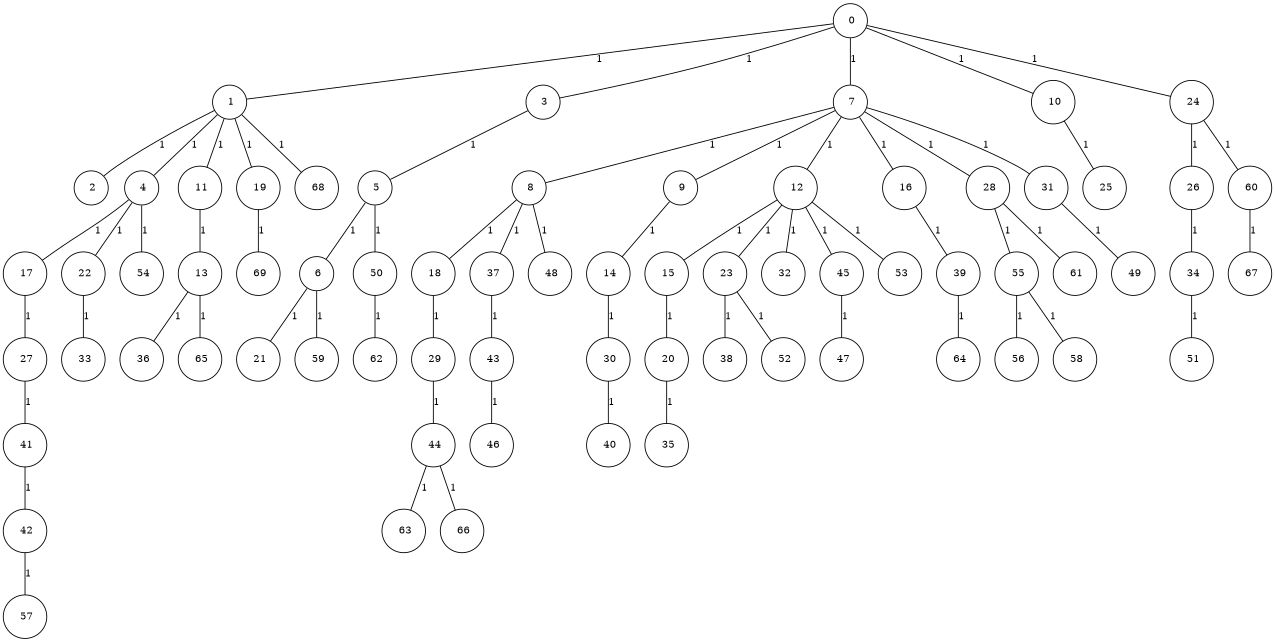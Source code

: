 graph G {
size="8.5,11;"
ratio = "expand;"
fixedsize="true;"
overlap="scale;"
node[shape=circle,width=.12,hight=.12,fontsize=12]
edge[fontsize=12]

0[label=" 0" color=black, pos="2.9268417,0.20730018!"];
1[label=" 1" color=black, pos="1.1161,2.5449371!"];
2[label=" 2" color=black, pos="1.2895463,0.99484739!"];
3[label=" 3" color=black, pos="1.6912161,0.27056328!"];
4[label=" 4" color=black, pos="2.3979073,1.0172761!"];
5[label=" 5" color=black, pos="0.61427564,1.441696!"];
6[label=" 6" color=black, pos="0.92901218,1.5685752!"];
7[label=" 7" color=black, pos="2.4943036,1.8868733!"];
8[label=" 8" color=black, pos="1.7258814,0.34359951!"];
9[label=" 9" color=black, pos="0.73923943,1.9306644!"];
10[label=" 10" color=black, pos="2.609188,0.83991491!"];
11[label=" 11" color=black, pos="1.4759039,0.059144458!"];
12[label=" 12" color=black, pos="0.77255304,2.6266944!"];
13[label=" 13" color=black, pos="2.4968262,1.2504924!"];
14[label=" 14" color=black, pos="0.33434689,1.5487019!"];
15[label=" 15" color=black, pos="1.9079021,1.2497959!"];
16[label=" 16" color=black, pos="0.52974876,1.4757649!"];
17[label=" 17" color=black, pos="2.4819321,2.2977739!"];
18[label=" 18" color=black, pos="2.3319411,2.3915241!"];
19[label=" 19" color=black, pos="1.248167,1.6816562!"];
20[label=" 20" color=black, pos="1.5270892,2.4075487!"];
21[label=" 21" color=black, pos="2.3767409,0.44975377!"];
22[label=" 22" color=black, pos="1.4771086,0.53973833!"];
23[label=" 23" color=black, pos="2.4340309,0.018794226!"];
24[label=" 24" color=black, pos="2.3829297,0.23276786!"];
25[label=" 25" color=black, pos="2.9009884,0.95598182!"];
26[label=" 26" color=black, pos="0.66823058,1.0407745!"];
27[label=" 27" color=black, pos="0.79817447,0.93711762!"];
28[label=" 28" color=black, pos="1.0307813,0.34917898!"];
29[label=" 29" color=black, pos="0.0027074437,2.1186099!"];
30[label=" 30" color=black, pos="0.79738843,1.8648268!"];
31[label=" 31" color=black, pos="0.44788254,2.195199!"];
32[label=" 32" color=black, pos="2.3781801,0.69567404!"];
33[label=" 33" color=black, pos="0.95850866,0.51209798!"];
34[label=" 34" color=black, pos="0.99916178,2.5431368!"];
35[label=" 35" color=black, pos="2.2753032,2.1225999!"];
36[label=" 36" color=black, pos="0.82492078,0.71360658!"];
37[label=" 37" color=black, pos="1.2707116,2.3074443!"];
38[label=" 38" color=black, pos="1.4905648,0.29951937!"];
39[label=" 39" color=black, pos="2.0558922,0.76925959!"];
40[label=" 40" color=black, pos="1.9226853,0.71324085!"];
41[label=" 41" color=black, pos="2.1165895,1.5079332!"];
42[label=" 42" color=black, pos="1.7782113,2.9130875!"];
43[label=" 43" color=black, pos="2.5313244,0.35959889!"];
44[label=" 44" color=black, pos="2.5074662,1.1838734!"];
45[label=" 45" color=black, pos="1.905422,0.84627783!"];
46[label=" 46" color=black, pos="1.6635889,2.3344341!"];
47[label=" 47" color=black, pos="0.64051561,0.15355345!"];
48[label=" 48" color=black, pos="1.5686273,2.4443949!"];
49[label=" 49" color=black, pos="0.09213312,0.8009681!"];
50[label=" 50" color=black, pos="2.0033981,0.92385889!"];
51[label=" 51" color=black, pos="2.749743,2.8909677!"];
52[label=" 52" color=black, pos="2.3566632,2.035387!"];
53[label=" 53" color=black, pos="1.5661589,2.658072!"];
54[label=" 54" color=black, pos="2.027462,1.949229!"];
55[label=" 55" color=black, pos="0.0961998,2.2311785!"];
56[label=" 56" color=black, pos="0.9695767,0.35004395!"];
57[label=" 57" color=black, pos="1.6279015,1.9320542!"];
58[label=" 58" color=black, pos="1.8650677,0.16602202!"];
59[label=" 59" color=black, pos="1.1393709,0.87201984!"];
60[label=" 60" color=black, pos="1.1318309,1.7581194!"];
61[label=" 61" color=black, pos="1.7890717,1.9277377!"];
62[label=" 62" color=black, pos="0.40869745,1.4845114!"];
63[label=" 63" color=black, pos="2.9797491,2.1697244!"];
64[label=" 64" color=black, pos="1.3912633,0.011035604!"];
65[label=" 65" color=black, pos="0.67078039,1.6504643!"];
66[label=" 66" color=black, pos="1.799003,2.1506587!"];
67[label=" 67" color=black, pos="0.87347603,0.434408!"];
68[label=" 68" color=black, pos="1.9300854,1.7032968!"];
69[label=" 69" color=black, pos="0.60871871,1.5356908!"];
0--1[label="1"]
0--3[label="1"]
0--7[label="1"]
0--10[label="1"]
0--24[label="1"]
1--2[label="1"]
1--4[label="1"]
1--11[label="1"]
1--19[label="1"]
1--68[label="1"]
3--5[label="1"]
4--17[label="1"]
4--22[label="1"]
4--54[label="1"]
5--6[label="1"]
5--50[label="1"]
6--21[label="1"]
6--59[label="1"]
7--8[label="1"]
7--9[label="1"]
7--12[label="1"]
7--16[label="1"]
7--28[label="1"]
7--31[label="1"]
8--18[label="1"]
8--37[label="1"]
8--48[label="1"]
9--14[label="1"]
10--25[label="1"]
11--13[label="1"]
12--15[label="1"]
12--23[label="1"]
12--32[label="1"]
12--45[label="1"]
12--53[label="1"]
13--36[label="1"]
13--65[label="1"]
14--30[label="1"]
15--20[label="1"]
16--39[label="1"]
17--27[label="1"]
18--29[label="1"]
19--69[label="1"]
20--35[label="1"]
22--33[label="1"]
23--38[label="1"]
23--52[label="1"]
24--26[label="1"]
24--60[label="1"]
26--34[label="1"]
27--41[label="1"]
28--55[label="1"]
28--61[label="1"]
29--44[label="1"]
30--40[label="1"]
31--49[label="1"]
34--51[label="1"]
37--43[label="1"]
39--64[label="1"]
41--42[label="1"]
42--57[label="1"]
43--46[label="1"]
44--63[label="1"]
44--66[label="1"]
45--47[label="1"]
50--62[label="1"]
55--56[label="1"]
55--58[label="1"]
60--67[label="1"]

}
